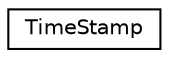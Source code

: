 digraph "Graphical Class Hierarchy"
{
  edge [fontname="Helvetica",fontsize="10",labelfontname="Helvetica",labelfontsize="10"];
  node [fontname="Helvetica",fontsize="10",shape=record];
  rankdir="LR";
  Node0 [label="TimeStamp",height=0.2,width=0.4,color="black", fillcolor="white", style="filled",URL="$classaworx_1_1lib_1_1time_1_1TimeStamp.html"];
}
